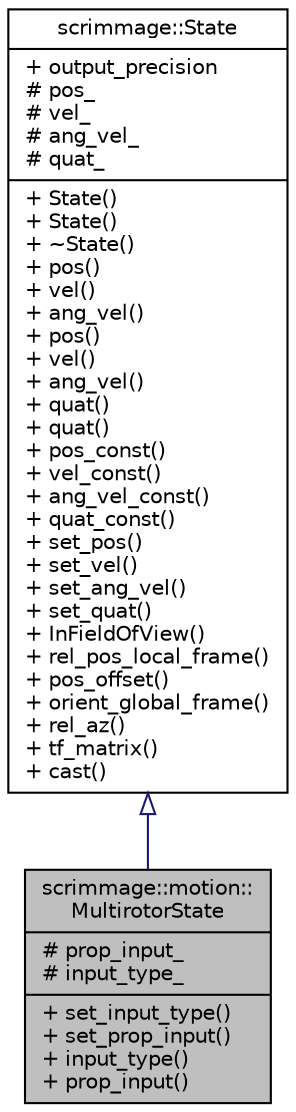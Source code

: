 digraph "scrimmage::motion::MultirotorState"
{
 // LATEX_PDF_SIZE
  edge [fontname="Helvetica",fontsize="10",labelfontname="Helvetica",labelfontsize="10"];
  node [fontname="Helvetica",fontsize="10",shape=record];
  Node1 [label="{scrimmage::motion::\lMultirotorState\n|# prop_input_\l# input_type_\l|+ set_input_type()\l+ set_prop_input()\l+ input_type()\l+ prop_input()\l}",height=0.2,width=0.4,color="black", fillcolor="grey75", style="filled", fontcolor="black",tooltip=" "];
  Node2 -> Node1 [dir="back",color="midnightblue",fontsize="10",style="solid",arrowtail="onormal",fontname="Helvetica"];
  Node2 [label="{scrimmage::State\n|+ output_precision\l# pos_\l# vel_\l# ang_vel_\l# quat_\l|+ State()\l+ State()\l+ ~State()\l+ pos()\l+ vel()\l+ ang_vel()\l+ pos()\l+ vel()\l+ ang_vel()\l+ quat()\l+ quat()\l+ pos_const()\l+ vel_const()\l+ ang_vel_const()\l+ quat_const()\l+ set_pos()\l+ set_vel()\l+ set_ang_vel()\l+ set_quat()\l+ InFieldOfView()\l+ rel_pos_local_frame()\l+ pos_offset()\l+ orient_global_frame()\l+ rel_az()\l+ tf_matrix()\l+ cast()\l}",height=0.2,width=0.4,color="black", fillcolor="white", style="filled",URL="$classscrimmage_1_1State.html",tooltip=" "];
}
